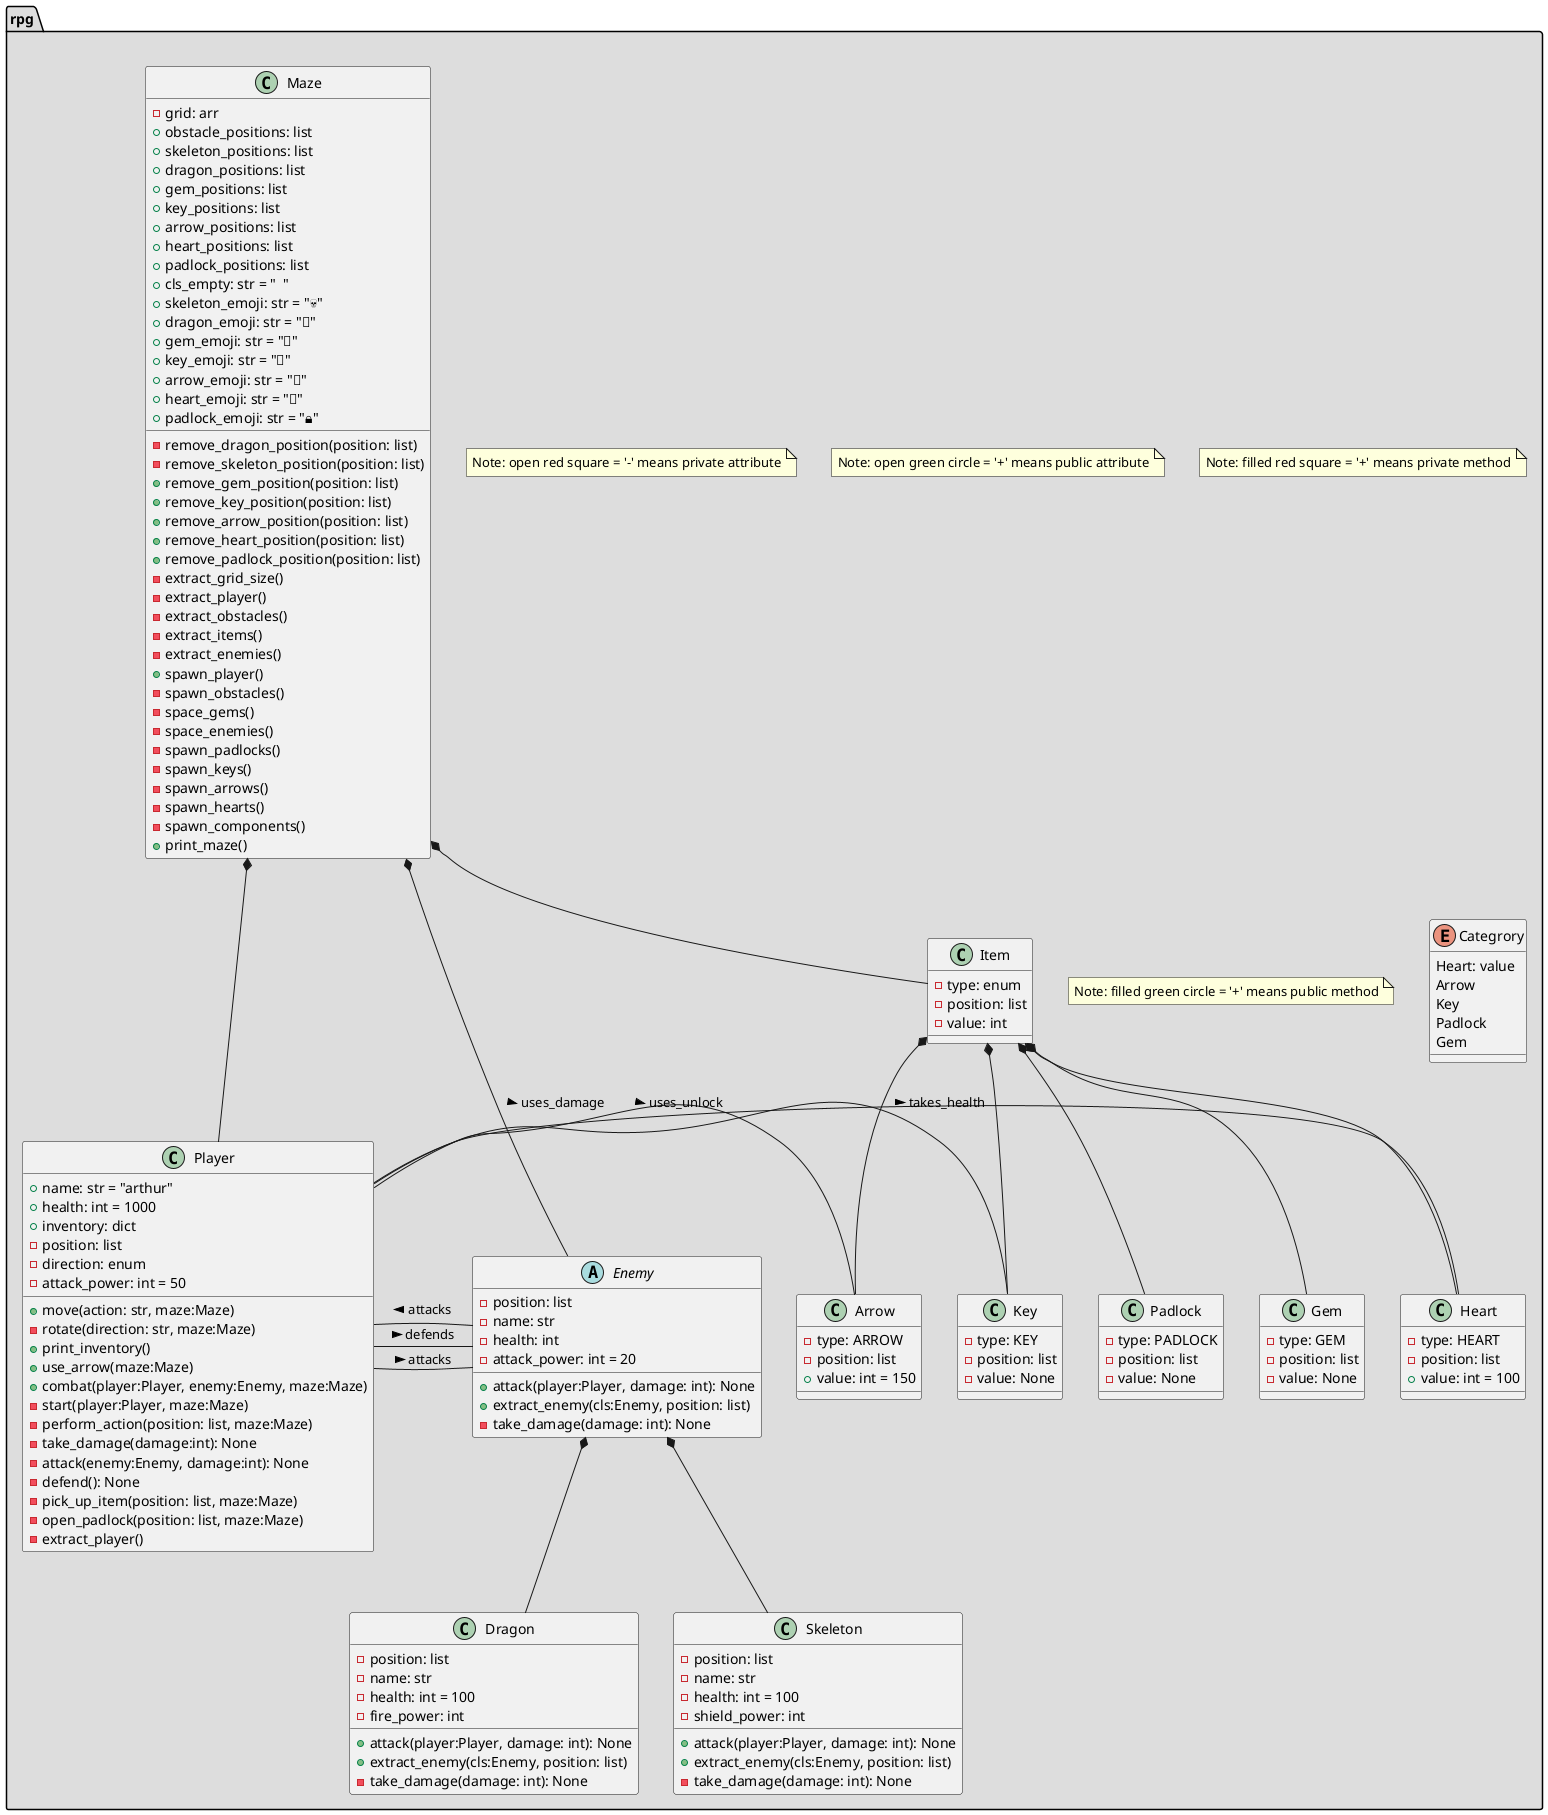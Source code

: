 @startuml
namespace rpg #DDDDDD {

note "Note: open red square = '-' means private attribute" as N1
note "Note: open green circle = '+' means public attribute" as N2
note "Note: filled red square = '+' means private method" as N3
note "Note: filled green circle = '+' means public method" as N4

class Player{
    +name: str = "arthur"
    +health: int = 1000
    +inventory: dict
    -position: list
    -direction: enum
    -attack_power: int = 50
    +move(action: str, maze:Maze)
    -rotate(direction: str, maze:Maze)
    +print_inventory()
    +use_arrow(maze:Maze)
    +combat(player:Player, enemy:Enemy, maze:Maze)
    -start(player:Player, maze:Maze)
    -perform_action(position: list, maze:Maze)
    -take_damage(damage:int): None
    -attack(enemy:Enemy, damage:int): None
    -defend(): None
    -pick_up_item(position: list, maze:Maze)
    -open_padlock(position: list, maze:Maze)
    -extract_player()
}
abstract class Enemy{
    -position: list
    -name: str 
    -health: int 
    -attack_power: int = 20
    +attack(player:Player, damage: int): None
    +extract_enemy(cls:Enemy, position: list)
    -take_damage(damage: int): None
}
class Dragon{
    -position: list
    -name: str 
    -health: int = 100
    -fire_power: int
    +attack(player:Player, damage: int): None
    +extract_enemy(cls:Enemy, position: list)
    -take_damage(damage: int): None
}
class Skeleton{
    -position: list
    -name: str 
    -health: int = 100
    -shield_power: int
    +attack(player:Player, damage: int): None
    +extract_enemy(cls:Enemy, position: list)
    -take_damage(damage: int): None
}
class Item{
    -type: enum
    -position: list
    -value: int     
}
enum Categrory{
    Heart: value
    Arrow
    Key
    Padlock
    Gem
}
class Heart{
    -type: HEART
    -position: list
    +value: int = 100
}
class Arrow{
    -type: ARROW
    -position: list
    +value: int = 150
}
class Key{
    -type: KEY
    -position: list
    -value: None
}
class Padlock{
    -type: PADLOCK
    -position: list
    -value: None
}
class Gem{
    -type: GEM
    -position: list
    -value: None
}

class Maze{
    -grid: arr
    +obstacle_positions: list
    +skeleton_positions: list
    +dragon_positions: list
    +gem_positions: list
    +key_positions: list
    +arrow_positions: list
    +heart_positions: list
    +padlock_positions: list
    +cls_empty: str = "  "
    +skeleton_emoji: str = "💀"
    +dragon_emoji: str = "🐉"
    +gem_emoji: str = "💎"
    +key_emoji: str = "🔑"
    +arrow_emoji: str = "🏹"
    +heart_emoji: str = "💖" 
    +padlock_emoji: str = "🔒"
    -remove_dragon_position(position: list)
    -remove_skeleton_position(position: list)
    +remove_gem_position(position: list)
    +remove_key_position(position: list)
    +remove_arrow_position(position: list)
    +remove_heart_position(position: list)
    +remove_padlock_position(position: list)
    -extract_grid_size()
    -extract_player()
    -extract_obstacles()
    -extract_items()
    -extract_enemies()
    +spawn_player()
    -spawn_obstacles()
    -space_gems()
    -space_enemies()
    -spawn_padlocks()
    -spawn_keys()
    -spawn_arrows()
    -spawn_hearts()
    -spawn_components()
    +print_maze()
}
Maze *-- Enemy
Maze *-- Item
Maze *-- Player
Enemy *-- Dragon
Enemy *-- Skeleton
Item *-- Heart
Item *-- Key
Item *-- Arrow
Item *-- Padlock
Item *-- Gem

Player - Heart: takes_health >
Player - Enemy: attacks >
Player - Enemy: defends >
Enemy - Player: attacks >
Player - Arrow: uses_damage >
Player - Key: uses_unlock >
}
@enduml